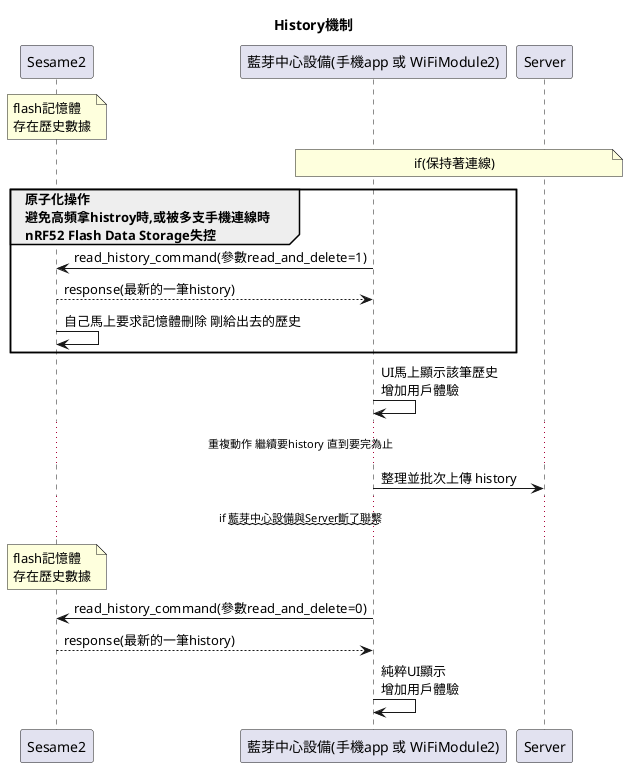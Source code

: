 @startuml

title History機制

note over Sesame2: flash記憶體\n存在歷史數據
note over "藍芽中心設備(手機app 或 WiFiModule2)", Server: if(保持著連線)
group 原子化操作\n避免高頻拿histroy時,或被多支手機連線時\nnRF52 Flash Data Storage失控
"藍芽中心設備(手機app 或 WiFiModule2)" -> Sesame2: read_history_command(參數read_and_delete=1)
Sesame2 --> "藍芽中心設備(手機app 或 WiFiModule2)": response(最新的一筆history)
Sesame2 -> Sesame2:自己馬上要求記憶體刪除 剛給出去的歷史
end
"藍芽中心設備(手機app 或 WiFiModule2)"->"藍芽中心設備(手機app 或 WiFiModule2)" : UI馬上顯示該筆歷史\n增加用戶體驗
... 重複動作 繼續要history 直到要完為止 ...

"藍芽中心設備(手機app 或 WiFiModule2)" -> Server: 整理並批次上傳 history

... if ~~藍芽中心設備與Server斷了聯繫~~ ...

note over Sesame2: flash記憶體\n存在歷史數據
"藍芽中心設備(手機app 或 WiFiModule2)" -> Sesame2: read_history_command(參數read_and_delete=0)
Sesame2 --> "藍芽中心設備(手機app 或 WiFiModule2)": response(最新的一筆history)
"藍芽中心設備(手機app 或 WiFiModule2)"->"藍芽中心設備(手機app 或 WiFiModule2)" : 純粹UI顯示\n增加用戶體驗

@enduml